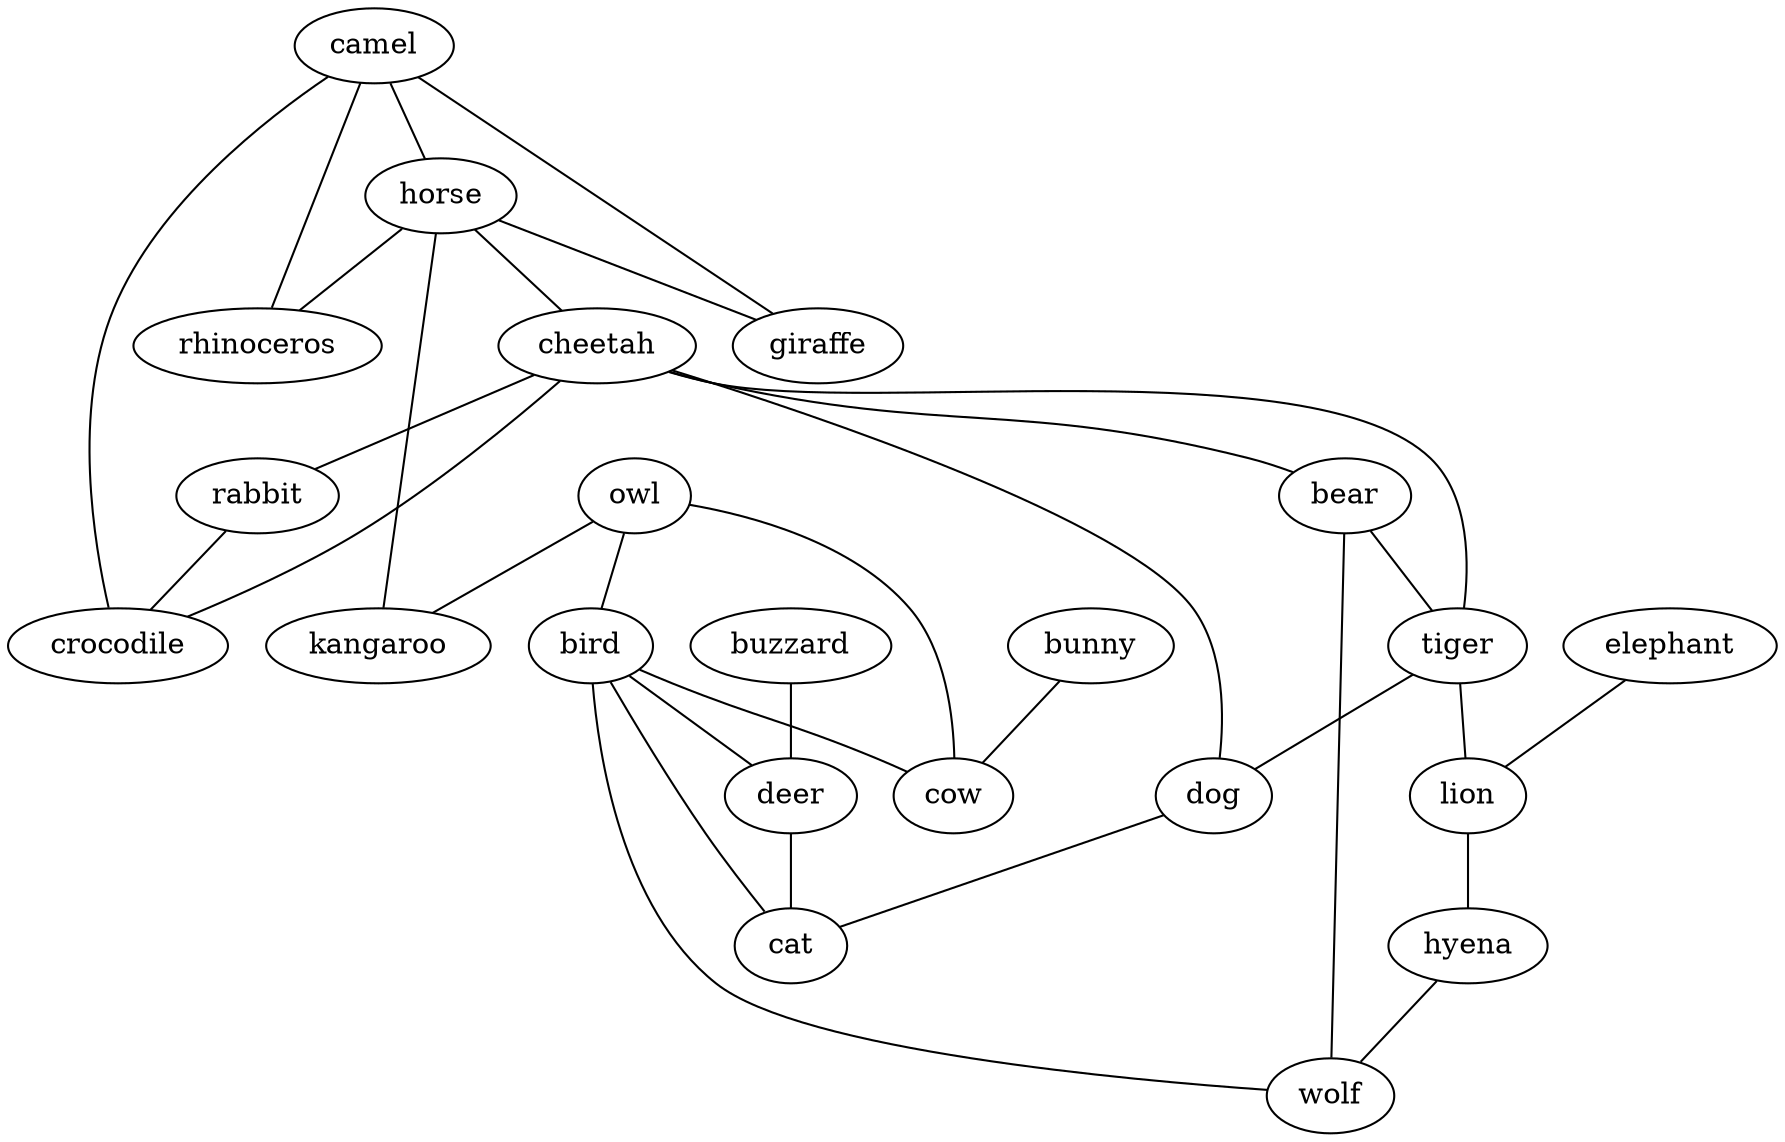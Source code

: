 strict graph G {
owl;
camel;
horse;
buzzard;
rhinoceros;
elephant;
cheetah;
bird;
deer;
kangaroo;
bear;
tiger;
giraffe;
rabbit;
bunny;
cow;
crocodile;
dog;
lion;
cat;
hyena;
wolf;
owl -- kangaroo  [weight=1];
owl -- bird  [weight=1];
owl -- cow  [weight=1];
camel -- horse  [weight=1];
camel -- rhinoceros  [weight=1];
camel -- crocodile  [weight=1];
camel -- giraffe  [weight=1];
horse -- kangaroo  [weight=1];
horse -- rhinoceros  [weight=1];
horse -- giraffe  [weight=1];
horse -- cheetah  [weight=1];
buzzard -- deer  [weight=1];
elephant -- lion  [weight=1];
cheetah -- dog  [weight=1];
cheetah -- bear  [weight=1];
cheetah -- tiger  [weight=1];
cheetah -- crocodile  [weight=1];
cheetah -- rabbit  [weight=1];
bird -- cow  [weight=1];
bird -- deer  [weight=1];
bird -- cat  [weight=1];
bird -- wolf  [weight=1];
deer -- cat  [weight=1];
bear -- tiger  [weight=1];
bear -- wolf  [weight=1];
tiger -- dog  [weight=1];
tiger -- lion  [weight=1];
rabbit -- crocodile  [weight=1];
bunny -- cow  [weight=1];
dog -- cat  [weight=1];
lion -- hyena  [weight=1];
hyena -- wolf  [weight=1];
}
